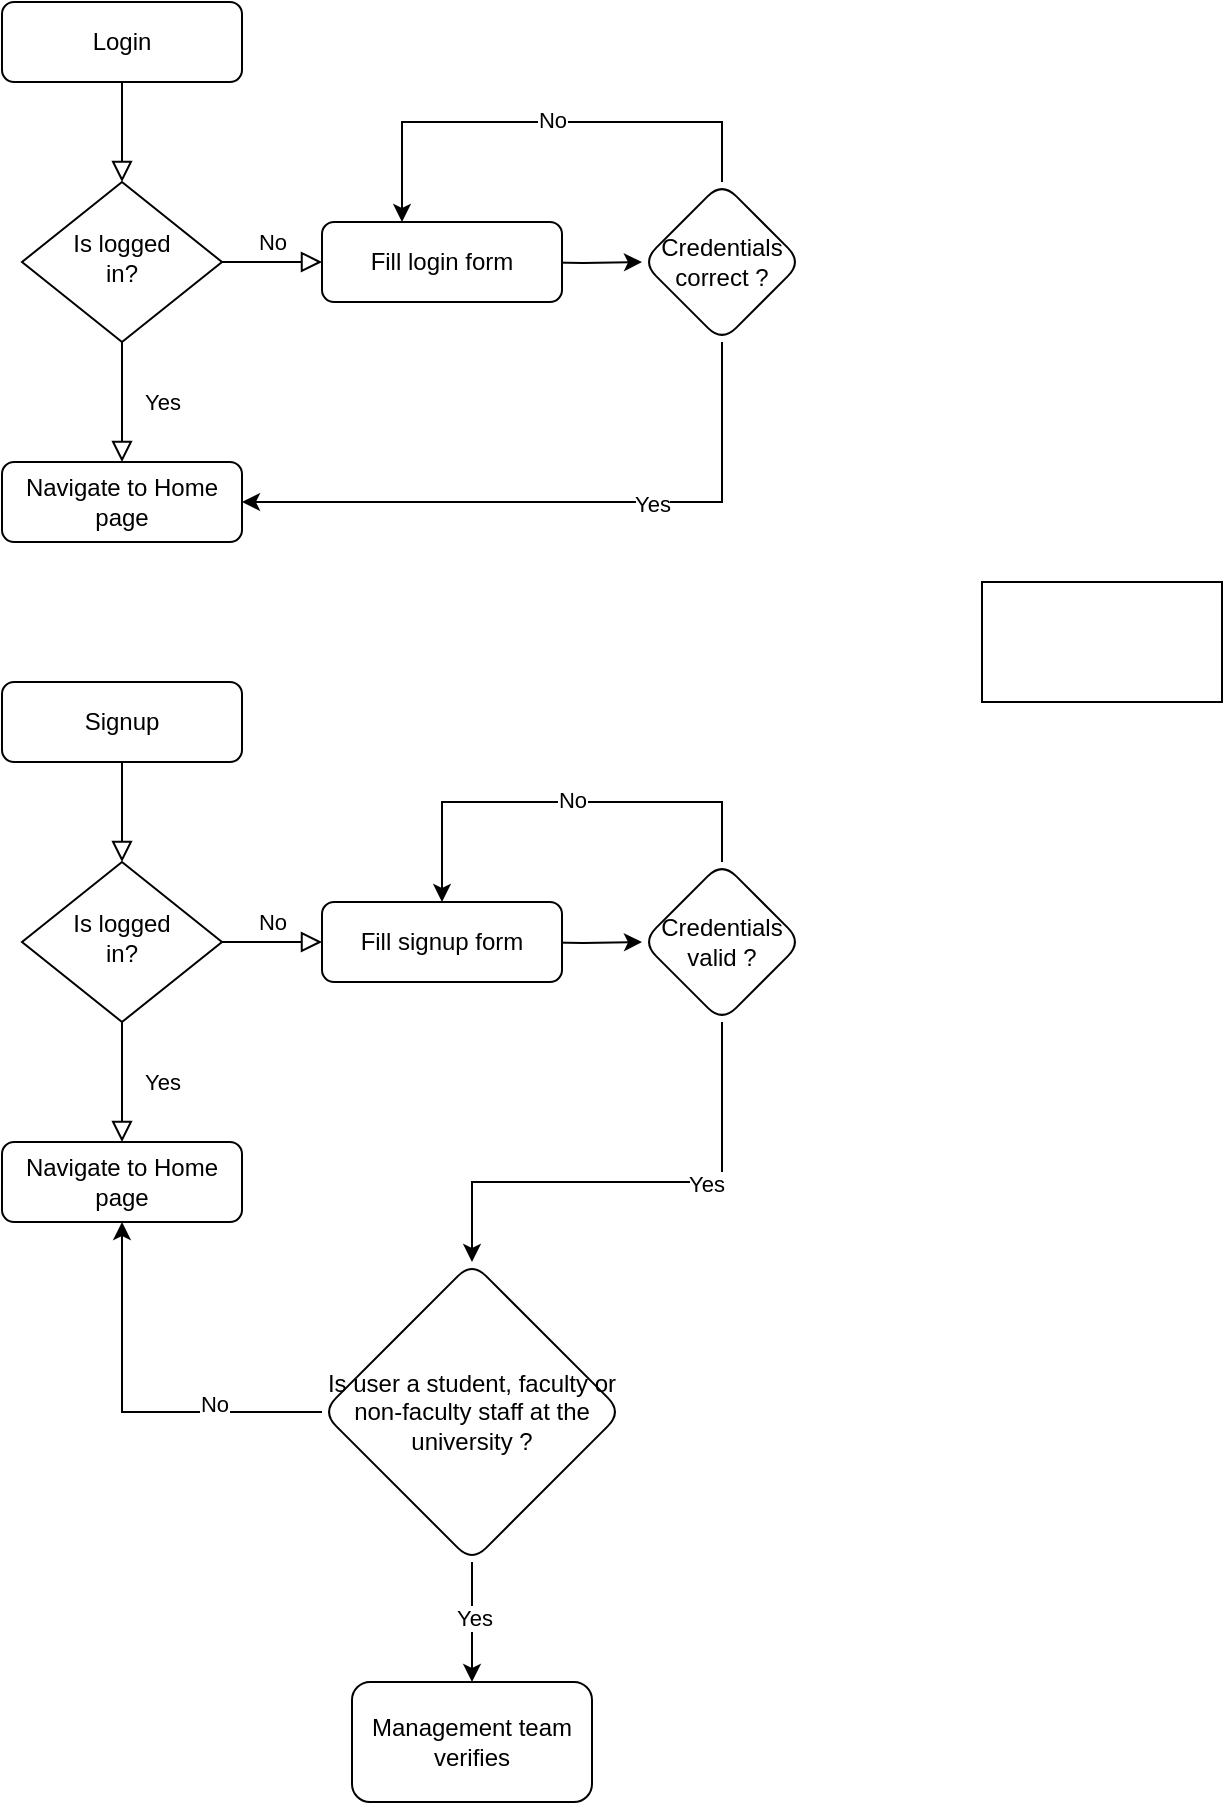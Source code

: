 <mxfile version="23.1.3" type="github">
  <diagram id="C5RBs43oDa-KdzZeNtuy" name="Page-1">
    <mxGraphModel dx="1744" dy="1084" grid="1" gridSize="10" guides="1" tooltips="1" connect="1" arrows="1" fold="1" page="1" pageScale="1" pageWidth="827" pageHeight="1169" math="0" shadow="0">
      <root>
        <mxCell id="WIyWlLk6GJQsqaUBKTNV-0" />
        <mxCell id="WIyWlLk6GJQsqaUBKTNV-1" parent="WIyWlLk6GJQsqaUBKTNV-0" />
        <mxCell id="WIyWlLk6GJQsqaUBKTNV-2" value="" style="rounded=0;html=1;jettySize=auto;orthogonalLoop=1;fontSize=11;endArrow=block;endFill=0;endSize=8;strokeWidth=1;shadow=0;labelBackgroundColor=none;edgeStyle=orthogonalEdgeStyle;" parent="WIyWlLk6GJQsqaUBKTNV-1" source="WIyWlLk6GJQsqaUBKTNV-3" target="WIyWlLk6GJQsqaUBKTNV-6" edge="1">
          <mxGeometry relative="1" as="geometry" />
        </mxCell>
        <mxCell id="WIyWlLk6GJQsqaUBKTNV-3" value="Login" style="rounded=1;whiteSpace=wrap;html=1;fontSize=12;glass=0;strokeWidth=1;shadow=0;" parent="WIyWlLk6GJQsqaUBKTNV-1" vertex="1">
          <mxGeometry x="160" y="80" width="120" height="40" as="geometry" />
        </mxCell>
        <mxCell id="WIyWlLk6GJQsqaUBKTNV-4" value="Yes" style="rounded=0;html=1;jettySize=auto;orthogonalLoop=1;fontSize=11;endArrow=block;endFill=0;endSize=8;strokeWidth=1;shadow=0;labelBackgroundColor=none;edgeStyle=orthogonalEdgeStyle;entryX=0.5;entryY=0;entryDx=0;entryDy=0;" parent="WIyWlLk6GJQsqaUBKTNV-1" source="WIyWlLk6GJQsqaUBKTNV-6" target="eWNiFB_0ZMw8dlfla2pj-0" edge="1">
          <mxGeometry y="20" relative="1" as="geometry">
            <mxPoint as="offset" />
            <mxPoint x="220" y="290" as="targetPoint" />
          </mxGeometry>
        </mxCell>
        <mxCell id="WIyWlLk6GJQsqaUBKTNV-5" value="No" style="edgeStyle=orthogonalEdgeStyle;rounded=0;html=1;jettySize=auto;orthogonalLoop=1;fontSize=11;endArrow=block;endFill=0;endSize=8;strokeWidth=1;shadow=0;labelBackgroundColor=none;" parent="WIyWlLk6GJQsqaUBKTNV-1" source="WIyWlLk6GJQsqaUBKTNV-6" target="WIyWlLk6GJQsqaUBKTNV-7" edge="1">
          <mxGeometry y="10" relative="1" as="geometry">
            <mxPoint as="offset" />
          </mxGeometry>
        </mxCell>
        <mxCell id="WIyWlLk6GJQsqaUBKTNV-6" value="Is logged&lt;br&gt;in?" style="rhombus;whiteSpace=wrap;html=1;shadow=0;fontFamily=Helvetica;fontSize=12;align=center;strokeWidth=1;spacing=6;spacingTop=-4;" parent="WIyWlLk6GJQsqaUBKTNV-1" vertex="1">
          <mxGeometry x="170" y="170" width="100" height="80" as="geometry" />
        </mxCell>
        <mxCell id="eWNiFB_0ZMw8dlfla2pj-2" value="" style="edgeStyle=orthogonalEdgeStyle;rounded=0;orthogonalLoop=1;jettySize=auto;html=1;" edge="1" parent="WIyWlLk6GJQsqaUBKTNV-1" target="eWNiFB_0ZMw8dlfla2pj-1">
          <mxGeometry relative="1" as="geometry">
            <mxPoint x="420" y="210" as="sourcePoint" />
          </mxGeometry>
        </mxCell>
        <mxCell id="WIyWlLk6GJQsqaUBKTNV-7" value="Fill login form" style="rounded=1;whiteSpace=wrap;html=1;fontSize=12;glass=0;strokeWidth=1;shadow=0;" parent="WIyWlLk6GJQsqaUBKTNV-1" vertex="1">
          <mxGeometry x="320" y="190" width="120" height="40" as="geometry" />
        </mxCell>
        <mxCell id="eWNiFB_0ZMw8dlfla2pj-0" value="Navigate to Home page" style="rounded=1;whiteSpace=wrap;html=1;fontSize=12;glass=0;strokeWidth=1;shadow=0;" vertex="1" parent="WIyWlLk6GJQsqaUBKTNV-1">
          <mxGeometry x="160" y="310" width="120" height="40" as="geometry" />
        </mxCell>
        <mxCell id="eWNiFB_0ZMw8dlfla2pj-3" style="edgeStyle=orthogonalEdgeStyle;rounded=0;orthogonalLoop=1;jettySize=auto;html=1;entryX=1;entryY=0.5;entryDx=0;entryDy=0;" edge="1" parent="WIyWlLk6GJQsqaUBKTNV-1" source="eWNiFB_0ZMw8dlfla2pj-1" target="eWNiFB_0ZMw8dlfla2pj-0">
          <mxGeometry relative="1" as="geometry">
            <Array as="points">
              <mxPoint x="520" y="330" />
            </Array>
          </mxGeometry>
        </mxCell>
        <mxCell id="eWNiFB_0ZMw8dlfla2pj-4" value="Yes" style="edgeLabel;html=1;align=center;verticalAlign=middle;resizable=0;points=[];" vertex="1" connectable="0" parent="eWNiFB_0ZMw8dlfla2pj-3">
          <mxGeometry x="-0.282" y="1" relative="1" as="geometry">
            <mxPoint as="offset" />
          </mxGeometry>
        </mxCell>
        <mxCell id="eWNiFB_0ZMw8dlfla2pj-5" style="edgeStyle=orthogonalEdgeStyle;rounded=0;orthogonalLoop=1;jettySize=auto;html=1;entryX=0.5;entryY=0;entryDx=0;entryDy=0;" edge="1" parent="WIyWlLk6GJQsqaUBKTNV-1" source="eWNiFB_0ZMw8dlfla2pj-1">
          <mxGeometry relative="1" as="geometry">
            <mxPoint x="360" y="190" as="targetPoint" />
            <Array as="points">
              <mxPoint x="520" y="140" />
              <mxPoint x="360" y="140" />
            </Array>
          </mxGeometry>
        </mxCell>
        <mxCell id="eWNiFB_0ZMw8dlfla2pj-6" value="No" style="edgeLabel;html=1;align=center;verticalAlign=middle;resizable=0;points=[];" vertex="1" connectable="0" parent="eWNiFB_0ZMw8dlfla2pj-5">
          <mxGeometry x="-0.041" y="-1" relative="1" as="geometry">
            <mxPoint as="offset" />
          </mxGeometry>
        </mxCell>
        <mxCell id="eWNiFB_0ZMw8dlfla2pj-1" value="Credentials&lt;br&gt;correct ?" style="rhombus;whiteSpace=wrap;html=1;rounded=1;glass=0;strokeWidth=1;shadow=0;" vertex="1" parent="WIyWlLk6GJQsqaUBKTNV-1">
          <mxGeometry x="480" y="170" width="80" height="80" as="geometry" />
        </mxCell>
        <mxCell id="eWNiFB_0ZMw8dlfla2pj-7" value="" style="rounded=0;html=1;jettySize=auto;orthogonalLoop=1;fontSize=11;endArrow=block;endFill=0;endSize=8;strokeWidth=1;shadow=0;labelBackgroundColor=none;edgeStyle=orthogonalEdgeStyle;" edge="1" parent="WIyWlLk6GJQsqaUBKTNV-1" source="eWNiFB_0ZMw8dlfla2pj-8" target="eWNiFB_0ZMw8dlfla2pj-11">
          <mxGeometry relative="1" as="geometry" />
        </mxCell>
        <mxCell id="eWNiFB_0ZMw8dlfla2pj-8" value="Signup" style="rounded=1;whiteSpace=wrap;html=1;fontSize=12;glass=0;strokeWidth=1;shadow=0;" vertex="1" parent="WIyWlLk6GJQsqaUBKTNV-1">
          <mxGeometry x="160" y="420" width="120" height="40" as="geometry" />
        </mxCell>
        <mxCell id="eWNiFB_0ZMw8dlfla2pj-9" value="Yes" style="rounded=0;html=1;jettySize=auto;orthogonalLoop=1;fontSize=11;endArrow=block;endFill=0;endSize=8;strokeWidth=1;shadow=0;labelBackgroundColor=none;edgeStyle=orthogonalEdgeStyle;entryX=0.5;entryY=0;entryDx=0;entryDy=0;" edge="1" parent="WIyWlLk6GJQsqaUBKTNV-1" source="eWNiFB_0ZMw8dlfla2pj-11" target="eWNiFB_0ZMw8dlfla2pj-14">
          <mxGeometry y="20" relative="1" as="geometry">
            <mxPoint as="offset" />
            <mxPoint x="220" y="630" as="targetPoint" />
          </mxGeometry>
        </mxCell>
        <mxCell id="eWNiFB_0ZMw8dlfla2pj-10" value="No" style="edgeStyle=orthogonalEdgeStyle;rounded=0;html=1;jettySize=auto;orthogonalLoop=1;fontSize=11;endArrow=block;endFill=0;endSize=8;strokeWidth=1;shadow=0;labelBackgroundColor=none;" edge="1" parent="WIyWlLk6GJQsqaUBKTNV-1" source="eWNiFB_0ZMw8dlfla2pj-11" target="eWNiFB_0ZMw8dlfla2pj-13">
          <mxGeometry y="10" relative="1" as="geometry">
            <mxPoint as="offset" />
          </mxGeometry>
        </mxCell>
        <mxCell id="eWNiFB_0ZMw8dlfla2pj-11" value="Is logged&lt;br&gt;in?" style="rhombus;whiteSpace=wrap;html=1;shadow=0;fontFamily=Helvetica;fontSize=12;align=center;strokeWidth=1;spacing=6;spacingTop=-4;" vertex="1" parent="WIyWlLk6GJQsqaUBKTNV-1">
          <mxGeometry x="170" y="510" width="100" height="80" as="geometry" />
        </mxCell>
        <mxCell id="eWNiFB_0ZMw8dlfla2pj-12" value="" style="edgeStyle=orthogonalEdgeStyle;rounded=0;orthogonalLoop=1;jettySize=auto;html=1;" edge="1" parent="WIyWlLk6GJQsqaUBKTNV-1" target="eWNiFB_0ZMw8dlfla2pj-19">
          <mxGeometry relative="1" as="geometry">
            <mxPoint x="420" y="550" as="sourcePoint" />
          </mxGeometry>
        </mxCell>
        <mxCell id="eWNiFB_0ZMw8dlfla2pj-13" value="Fill signup form" style="rounded=1;whiteSpace=wrap;html=1;fontSize=12;glass=0;strokeWidth=1;shadow=0;" vertex="1" parent="WIyWlLk6GJQsqaUBKTNV-1">
          <mxGeometry x="320" y="530" width="120" height="40" as="geometry" />
        </mxCell>
        <mxCell id="eWNiFB_0ZMw8dlfla2pj-14" value="Navigate to Home page" style="rounded=1;whiteSpace=wrap;html=1;fontSize=12;glass=0;strokeWidth=1;shadow=0;" vertex="1" parent="WIyWlLk6GJQsqaUBKTNV-1">
          <mxGeometry x="160" y="650" width="120" height="40" as="geometry" />
        </mxCell>
        <mxCell id="eWNiFB_0ZMw8dlfla2pj-15" style="edgeStyle=orthogonalEdgeStyle;rounded=0;orthogonalLoop=1;jettySize=auto;html=1;entryX=0.5;entryY=0;entryDx=0;entryDy=0;" edge="1" parent="WIyWlLk6GJQsqaUBKTNV-1" source="eWNiFB_0ZMw8dlfla2pj-19" target="eWNiFB_0ZMw8dlfla2pj-20">
          <mxGeometry relative="1" as="geometry">
            <Array as="points">
              <mxPoint x="520" y="670" />
              <mxPoint x="395" y="670" />
            </Array>
          </mxGeometry>
        </mxCell>
        <mxCell id="eWNiFB_0ZMw8dlfla2pj-16" value="Yes" style="edgeLabel;html=1;align=center;verticalAlign=middle;resizable=0;points=[];" vertex="1" connectable="0" parent="eWNiFB_0ZMw8dlfla2pj-15">
          <mxGeometry x="-0.282" y="1" relative="1" as="geometry">
            <mxPoint as="offset" />
          </mxGeometry>
        </mxCell>
        <mxCell id="eWNiFB_0ZMw8dlfla2pj-17" style="edgeStyle=orthogonalEdgeStyle;rounded=0;orthogonalLoop=1;jettySize=auto;html=1;entryX=0.5;entryY=0;entryDx=0;entryDy=0;" edge="1" parent="WIyWlLk6GJQsqaUBKTNV-1" source="eWNiFB_0ZMw8dlfla2pj-19" target="eWNiFB_0ZMw8dlfla2pj-13">
          <mxGeometry relative="1" as="geometry">
            <mxPoint x="360" y="530" as="targetPoint" />
            <Array as="points">
              <mxPoint x="520" y="480" />
              <mxPoint x="380" y="480" />
            </Array>
          </mxGeometry>
        </mxCell>
        <mxCell id="eWNiFB_0ZMw8dlfla2pj-18" value="No" style="edgeLabel;html=1;align=center;verticalAlign=middle;resizable=0;points=[];" vertex="1" connectable="0" parent="eWNiFB_0ZMw8dlfla2pj-17">
          <mxGeometry x="-0.041" y="-1" relative="1" as="geometry">
            <mxPoint as="offset" />
          </mxGeometry>
        </mxCell>
        <mxCell id="eWNiFB_0ZMw8dlfla2pj-19" value="Credentials&lt;br&gt;valid ?" style="rhombus;whiteSpace=wrap;html=1;rounded=1;glass=0;strokeWidth=1;shadow=0;" vertex="1" parent="WIyWlLk6GJQsqaUBKTNV-1">
          <mxGeometry x="480" y="510" width="80" height="80" as="geometry" />
        </mxCell>
        <mxCell id="eWNiFB_0ZMw8dlfla2pj-22" style="edgeStyle=orthogonalEdgeStyle;rounded=0;orthogonalLoop=1;jettySize=auto;html=1;" edge="1" parent="WIyWlLk6GJQsqaUBKTNV-1" source="eWNiFB_0ZMw8dlfla2pj-20" target="eWNiFB_0ZMw8dlfla2pj-21">
          <mxGeometry relative="1" as="geometry" />
        </mxCell>
        <mxCell id="eWNiFB_0ZMw8dlfla2pj-23" value="Yes" style="edgeLabel;html=1;align=center;verticalAlign=middle;resizable=0;points=[];" vertex="1" connectable="0" parent="eWNiFB_0ZMw8dlfla2pj-22">
          <mxGeometry x="-0.089" y="1" relative="1" as="geometry">
            <mxPoint as="offset" />
          </mxGeometry>
        </mxCell>
        <mxCell id="eWNiFB_0ZMw8dlfla2pj-24" style="edgeStyle=orthogonalEdgeStyle;rounded=0;orthogonalLoop=1;jettySize=auto;html=1;entryX=0.5;entryY=1;entryDx=0;entryDy=0;" edge="1" parent="WIyWlLk6GJQsqaUBKTNV-1" source="eWNiFB_0ZMw8dlfla2pj-20" target="eWNiFB_0ZMw8dlfla2pj-14">
          <mxGeometry relative="1" as="geometry" />
        </mxCell>
        <mxCell id="eWNiFB_0ZMw8dlfla2pj-25" value="No" style="edgeLabel;html=1;align=center;verticalAlign=middle;resizable=0;points=[];" vertex="1" connectable="0" parent="eWNiFB_0ZMw8dlfla2pj-24">
          <mxGeometry x="-0.448" y="-4" relative="1" as="geometry">
            <mxPoint as="offset" />
          </mxGeometry>
        </mxCell>
        <mxCell id="eWNiFB_0ZMw8dlfla2pj-20" value="Is user a student, faculty or non-faculty staff at the university ?" style="rhombus;whiteSpace=wrap;html=1;rounded=1;glass=0;strokeWidth=1;shadow=0;" vertex="1" parent="WIyWlLk6GJQsqaUBKTNV-1">
          <mxGeometry x="320" y="710" width="150" height="150" as="geometry" />
        </mxCell>
        <mxCell id="eWNiFB_0ZMw8dlfla2pj-21" value="Management team verifies" style="rounded=1;whiteSpace=wrap;html=1;" vertex="1" parent="WIyWlLk6GJQsqaUBKTNV-1">
          <mxGeometry x="335" y="920" width="120" height="60" as="geometry" />
        </mxCell>
        <mxCell id="eWNiFB_0ZMw8dlfla2pj-26" value="" style="rounded=0;whiteSpace=wrap;html=1;" vertex="1" parent="WIyWlLk6GJQsqaUBKTNV-1">
          <mxGeometry x="650" y="370" width="120" height="60" as="geometry" />
        </mxCell>
      </root>
    </mxGraphModel>
  </diagram>
</mxfile>
